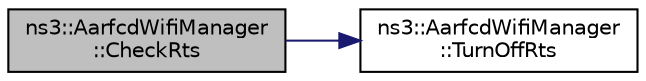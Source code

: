 digraph "ns3::AarfcdWifiManager::CheckRts"
{
 // LATEX_PDF_SIZE
  edge [fontname="Helvetica",fontsize="10",labelfontname="Helvetica",labelfontsize="10"];
  node [fontname="Helvetica",fontsize="10",shape=record];
  rankdir="LR";
  Node1 [label="ns3::AarfcdWifiManager\l::CheckRts",height=0.2,width=0.4,color="black", fillcolor="grey75", style="filled", fontcolor="black",tooltip="Check if the use of RTS for the given station can be turned off."];
  Node1 -> Node2 [color="midnightblue",fontsize="10",style="solid",fontname="Helvetica"];
  Node2 [label="ns3::AarfcdWifiManager\l::TurnOffRts",height=0.2,width=0.4,color="black", fillcolor="white", style="filled",URL="$classns3_1_1_aarfcd_wifi_manager.html#a6d7efd473f4ea360b0f95895d91e5e1e",tooltip="Turn off RTS for the given station."];
}
